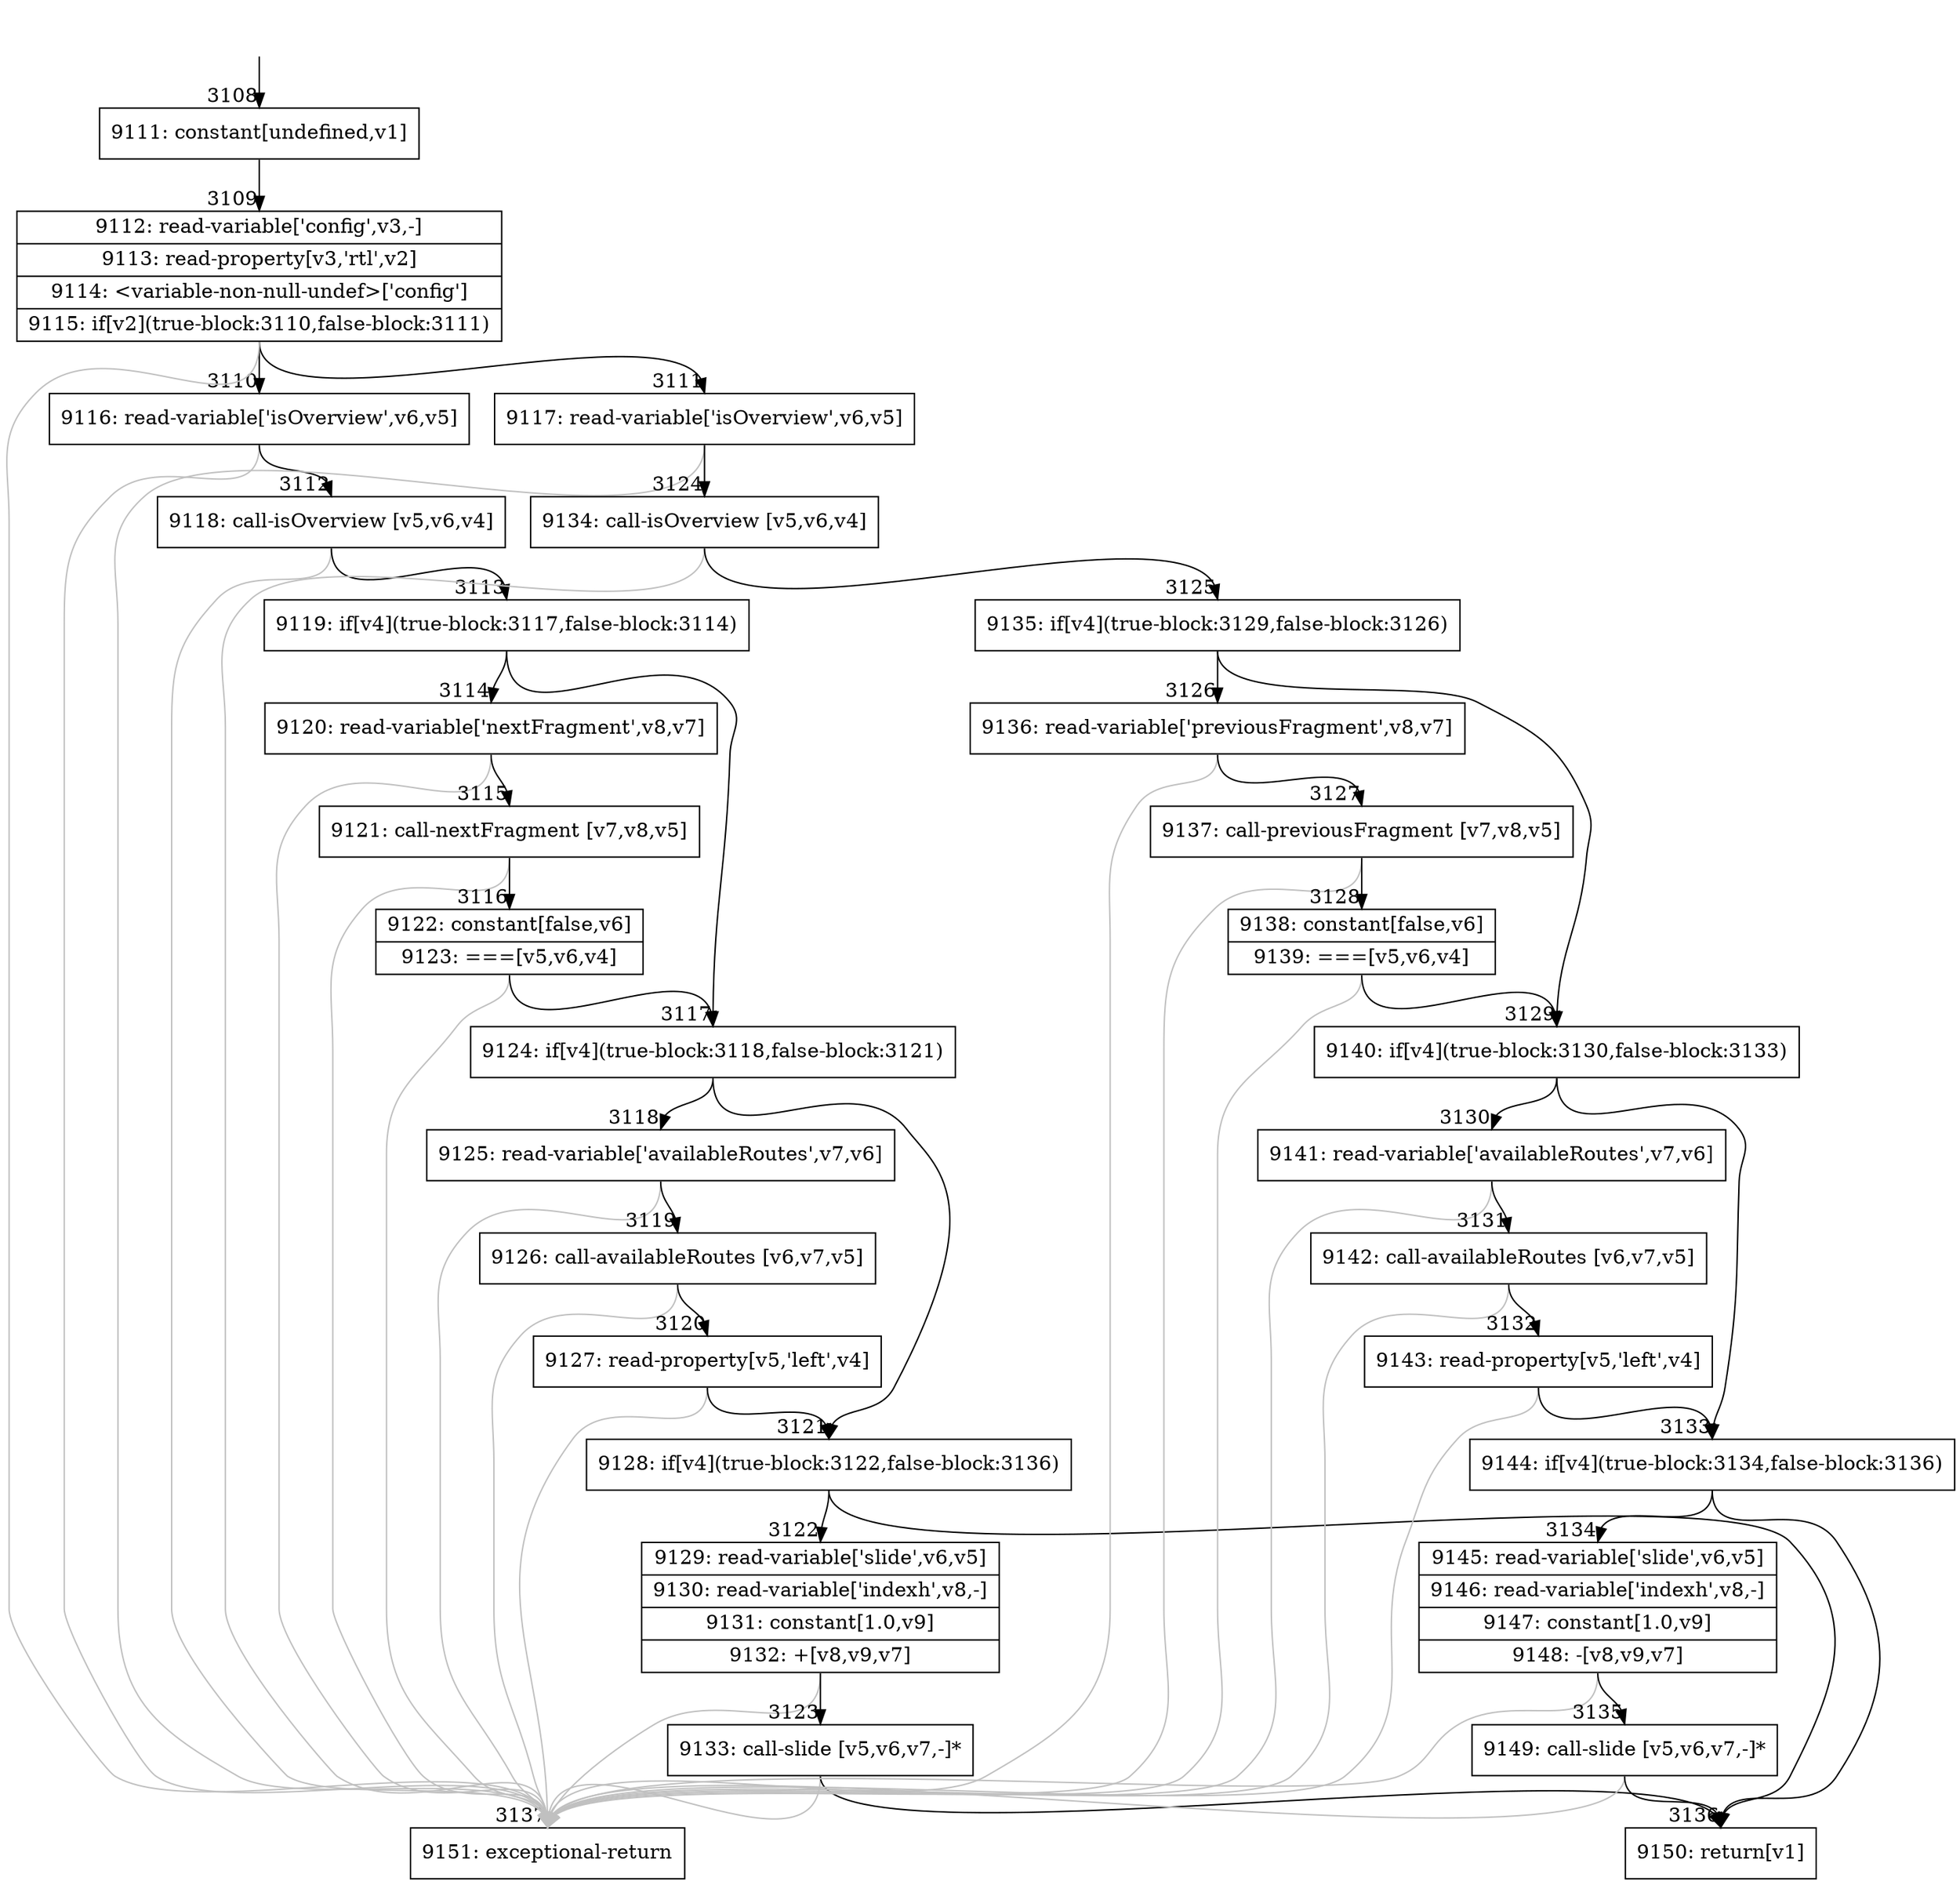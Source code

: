 digraph {
rankdir="TD"
BB_entry187[shape=none,label=""];
BB_entry187 -> BB3108 [tailport=s, headport=n, headlabel="    3108"]
BB3108 [shape=record label="{9111: constant[undefined,v1]}" ] 
BB3108 -> BB3109 [tailport=s, headport=n, headlabel="      3109"]
BB3109 [shape=record label="{9112: read-variable['config',v3,-]|9113: read-property[v3,'rtl',v2]|9114: \<variable-non-null-undef\>['config']|9115: if[v2](true-block:3110,false-block:3111)}" ] 
BB3109 -> BB3110 [tailport=s, headport=n, headlabel="      3110"]
BB3109 -> BB3111 [tailport=s, headport=n, headlabel="      3111"]
BB3109 -> BB3137 [tailport=s, headport=n, color=gray, headlabel="      3137"]
BB3110 [shape=record label="{9116: read-variable['isOverview',v6,v5]}" ] 
BB3110 -> BB3112 [tailport=s, headport=n, headlabel="      3112"]
BB3110 -> BB3137 [tailport=s, headport=n, color=gray]
BB3111 [shape=record label="{9117: read-variable['isOverview',v6,v5]}" ] 
BB3111 -> BB3124 [tailport=s, headport=n, headlabel="      3124"]
BB3111 -> BB3137 [tailport=s, headport=n, color=gray]
BB3112 [shape=record label="{9118: call-isOverview [v5,v6,v4]}" ] 
BB3112 -> BB3113 [tailport=s, headport=n, headlabel="      3113"]
BB3112 -> BB3137 [tailport=s, headport=n, color=gray]
BB3113 [shape=record label="{9119: if[v4](true-block:3117,false-block:3114)}" ] 
BB3113 -> BB3117 [tailport=s, headport=n, headlabel="      3117"]
BB3113 -> BB3114 [tailport=s, headport=n, headlabel="      3114"]
BB3114 [shape=record label="{9120: read-variable['nextFragment',v8,v7]}" ] 
BB3114 -> BB3115 [tailport=s, headport=n, headlabel="      3115"]
BB3114 -> BB3137 [tailport=s, headport=n, color=gray]
BB3115 [shape=record label="{9121: call-nextFragment [v7,v8,v5]}" ] 
BB3115 -> BB3116 [tailport=s, headport=n, headlabel="      3116"]
BB3115 -> BB3137 [tailport=s, headport=n, color=gray]
BB3116 [shape=record label="{9122: constant[false,v6]|9123: ===[v5,v6,v4]}" ] 
BB3116 -> BB3117 [tailport=s, headport=n]
BB3116 -> BB3137 [tailport=s, headport=n, color=gray]
BB3117 [shape=record label="{9124: if[v4](true-block:3118,false-block:3121)}" ] 
BB3117 -> BB3121 [tailport=s, headport=n, headlabel="      3121"]
BB3117 -> BB3118 [tailport=s, headport=n, headlabel="      3118"]
BB3118 [shape=record label="{9125: read-variable['availableRoutes',v7,v6]}" ] 
BB3118 -> BB3119 [tailport=s, headport=n, headlabel="      3119"]
BB3118 -> BB3137 [tailport=s, headport=n, color=gray]
BB3119 [shape=record label="{9126: call-availableRoutes [v6,v7,v5]}" ] 
BB3119 -> BB3120 [tailport=s, headport=n, headlabel="      3120"]
BB3119 -> BB3137 [tailport=s, headport=n, color=gray]
BB3120 [shape=record label="{9127: read-property[v5,'left',v4]}" ] 
BB3120 -> BB3121 [tailport=s, headport=n]
BB3120 -> BB3137 [tailport=s, headport=n, color=gray]
BB3121 [shape=record label="{9128: if[v4](true-block:3122,false-block:3136)}" ] 
BB3121 -> BB3122 [tailport=s, headport=n, headlabel="      3122"]
BB3121 -> BB3136 [tailport=s, headport=n, headlabel="      3136"]
BB3122 [shape=record label="{9129: read-variable['slide',v6,v5]|9130: read-variable['indexh',v8,-]|9131: constant[1.0,v9]|9132: +[v8,v9,v7]}" ] 
BB3122 -> BB3123 [tailport=s, headport=n, headlabel="      3123"]
BB3122 -> BB3137 [tailport=s, headport=n, color=gray]
BB3123 [shape=record label="{9133: call-slide [v5,v6,v7,-]*}" ] 
BB3123 -> BB3136 [tailport=s, headport=n]
BB3123 -> BB3137 [tailport=s, headport=n, color=gray]
BB3124 [shape=record label="{9134: call-isOverview [v5,v6,v4]}" ] 
BB3124 -> BB3125 [tailport=s, headport=n, headlabel="      3125"]
BB3124 -> BB3137 [tailport=s, headport=n, color=gray]
BB3125 [shape=record label="{9135: if[v4](true-block:3129,false-block:3126)}" ] 
BB3125 -> BB3129 [tailport=s, headport=n, headlabel="      3129"]
BB3125 -> BB3126 [tailport=s, headport=n, headlabel="      3126"]
BB3126 [shape=record label="{9136: read-variable['previousFragment',v8,v7]}" ] 
BB3126 -> BB3127 [tailport=s, headport=n, headlabel="      3127"]
BB3126 -> BB3137 [tailport=s, headport=n, color=gray]
BB3127 [shape=record label="{9137: call-previousFragment [v7,v8,v5]}" ] 
BB3127 -> BB3128 [tailport=s, headport=n, headlabel="      3128"]
BB3127 -> BB3137 [tailport=s, headport=n, color=gray]
BB3128 [shape=record label="{9138: constant[false,v6]|9139: ===[v5,v6,v4]}" ] 
BB3128 -> BB3129 [tailport=s, headport=n]
BB3128 -> BB3137 [tailport=s, headport=n, color=gray]
BB3129 [shape=record label="{9140: if[v4](true-block:3130,false-block:3133)}" ] 
BB3129 -> BB3133 [tailport=s, headport=n, headlabel="      3133"]
BB3129 -> BB3130 [tailport=s, headport=n, headlabel="      3130"]
BB3130 [shape=record label="{9141: read-variable['availableRoutes',v7,v6]}" ] 
BB3130 -> BB3131 [tailport=s, headport=n, headlabel="      3131"]
BB3130 -> BB3137 [tailport=s, headport=n, color=gray]
BB3131 [shape=record label="{9142: call-availableRoutes [v6,v7,v5]}" ] 
BB3131 -> BB3132 [tailport=s, headport=n, headlabel="      3132"]
BB3131 -> BB3137 [tailport=s, headport=n, color=gray]
BB3132 [shape=record label="{9143: read-property[v5,'left',v4]}" ] 
BB3132 -> BB3133 [tailport=s, headport=n]
BB3132 -> BB3137 [tailport=s, headport=n, color=gray]
BB3133 [shape=record label="{9144: if[v4](true-block:3134,false-block:3136)}" ] 
BB3133 -> BB3134 [tailport=s, headport=n, headlabel="      3134"]
BB3133 -> BB3136 [tailport=s, headport=n]
BB3134 [shape=record label="{9145: read-variable['slide',v6,v5]|9146: read-variable['indexh',v8,-]|9147: constant[1.0,v9]|9148: -[v8,v9,v7]}" ] 
BB3134 -> BB3135 [tailport=s, headport=n, headlabel="      3135"]
BB3134 -> BB3137 [tailport=s, headport=n, color=gray]
BB3135 [shape=record label="{9149: call-slide [v5,v6,v7,-]*}" ] 
BB3135 -> BB3136 [tailport=s, headport=n]
BB3135 -> BB3137 [tailport=s, headport=n, color=gray]
BB3136 [shape=record label="{9150: return[v1]}" ] 
BB3137 [shape=record label="{9151: exceptional-return}" ] 
//#$~ 3612
}
